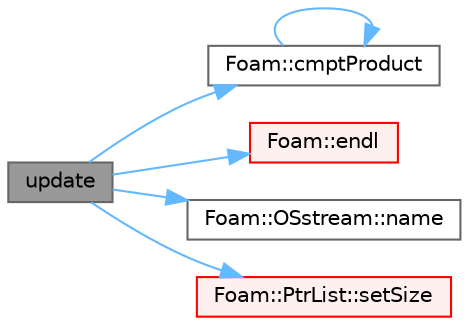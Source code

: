 digraph "update"
{
 // LATEX_PDF_SIZE
  bgcolor="transparent";
  edge [fontname=Helvetica,fontsize=10,labelfontname=Helvetica,labelfontsize=10];
  node [fontname=Helvetica,fontsize=10,shape=box,height=0.2,width=0.4];
  rankdir="LR";
  Node1 [id="Node000001",label="update",height=0.2,width=0.4,color="gray40", fillcolor="grey60", style="filled", fontcolor="black",tooltip=" "];
  Node1 -> Node2 [id="edge1_Node000001_Node000002",color="steelblue1",style="solid",tooltip=" "];
  Node2 [id="Node000002",label="Foam::cmptProduct",height=0.2,width=0.4,color="grey40", fillcolor="white", style="filled",URL="$namespaceFoam.html#a5be2ed39c105060562a1b94b0e24585b",tooltip=" "];
  Node2 -> Node2 [id="edge2_Node000002_Node000002",color="steelblue1",style="solid",tooltip=" "];
  Node1 -> Node3 [id="edge3_Node000001_Node000003",color="steelblue1",style="solid",tooltip=" "];
  Node3 [id="Node000003",label="Foam::endl",height=0.2,width=0.4,color="red", fillcolor="#FFF0F0", style="filled",URL="$namespaceFoam.html#a7d5eca45a323264dc5fe811500ebda47",tooltip=" "];
  Node1 -> Node7 [id="edge4_Node000001_Node000007",color="steelblue1",style="solid",tooltip=" "];
  Node7 [id="Node000007",label="Foam::OSstream::name",height=0.2,width=0.4,color="grey40", fillcolor="white", style="filled",URL="$classFoam_1_1OSstream.html#a48d778ecaf612e9ac27dd0440302cc38",tooltip=" "];
  Node1 -> Node8 [id="edge5_Node000001_Node000008",color="steelblue1",style="solid",tooltip=" "];
  Node8 [id="Node000008",label="Foam::PtrList::setSize",height=0.2,width=0.4,color="red", fillcolor="#FFF0F0", style="filled",URL="$classFoam_1_1PtrList.html#a69101c7616426ea26b33577a730b73e8",tooltip=" "];
}
